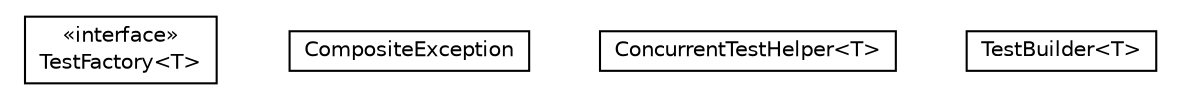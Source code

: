 #!/usr/local/bin/dot
#
# Class diagram 
# Generated by UMLGraph version R5_6-24-gf6e263 (http://www.umlgraph.org/)
#

digraph G {
	edge [fontname="Helvetica",fontsize=10,labelfontname="Helvetica",labelfontsize=10];
	node [fontname="Helvetica",fontsize=10,shape=plaintext];
	nodesep=0.25;
	ranksep=0.5;
	// com.orientechnologies.orient.test.TestFactory<T>
	c0 [label=<<table title="com.orientechnologies.orient.test.TestFactory" border="0" cellborder="1" cellspacing="0" cellpadding="2" port="p" href="./TestFactory.html">
		<tr><td><table border="0" cellspacing="0" cellpadding="1">
<tr><td align="center" balign="center"> &#171;interface&#187; </td></tr>
<tr><td align="center" balign="center"> TestFactory&lt;T&gt; </td></tr>
		</table></td></tr>
		</table>>, URL="./TestFactory.html", fontname="Helvetica", fontcolor="black", fontsize=10.0];
	// com.orientechnologies.orient.test.CompositeException
	c1 [label=<<table title="com.orientechnologies.orient.test.CompositeException" border="0" cellborder="1" cellspacing="0" cellpadding="2" port="p" href="./CompositeException.html">
		<tr><td><table border="0" cellspacing="0" cellpadding="1">
<tr><td align="center" balign="center"> CompositeException </td></tr>
		</table></td></tr>
		</table>>, URL="./CompositeException.html", fontname="Helvetica", fontcolor="black", fontsize=10.0];
	// com.orientechnologies.orient.test.ConcurrentTestHelper<T>
	c2 [label=<<table title="com.orientechnologies.orient.test.ConcurrentTestHelper" border="0" cellborder="1" cellspacing="0" cellpadding="2" port="p" href="./ConcurrentTestHelper.html">
		<tr><td><table border="0" cellspacing="0" cellpadding="1">
<tr><td align="center" balign="center"> ConcurrentTestHelper&lt;T&gt; </td></tr>
		</table></td></tr>
		</table>>, URL="./ConcurrentTestHelper.html", fontname="Helvetica", fontcolor="black", fontsize=10.0];
	// com.orientechnologies.orient.test.TestBuilder<T>
	c3 [label=<<table title="com.orientechnologies.orient.test.TestBuilder" border="0" cellborder="1" cellspacing="0" cellpadding="2" port="p" href="./TestBuilder.html">
		<tr><td><table border="0" cellspacing="0" cellpadding="1">
<tr><td align="center" balign="center"> TestBuilder&lt;T&gt; </td></tr>
		</table></td></tr>
		</table>>, URL="./TestBuilder.html", fontname="Helvetica", fontcolor="black", fontsize=10.0];
}

